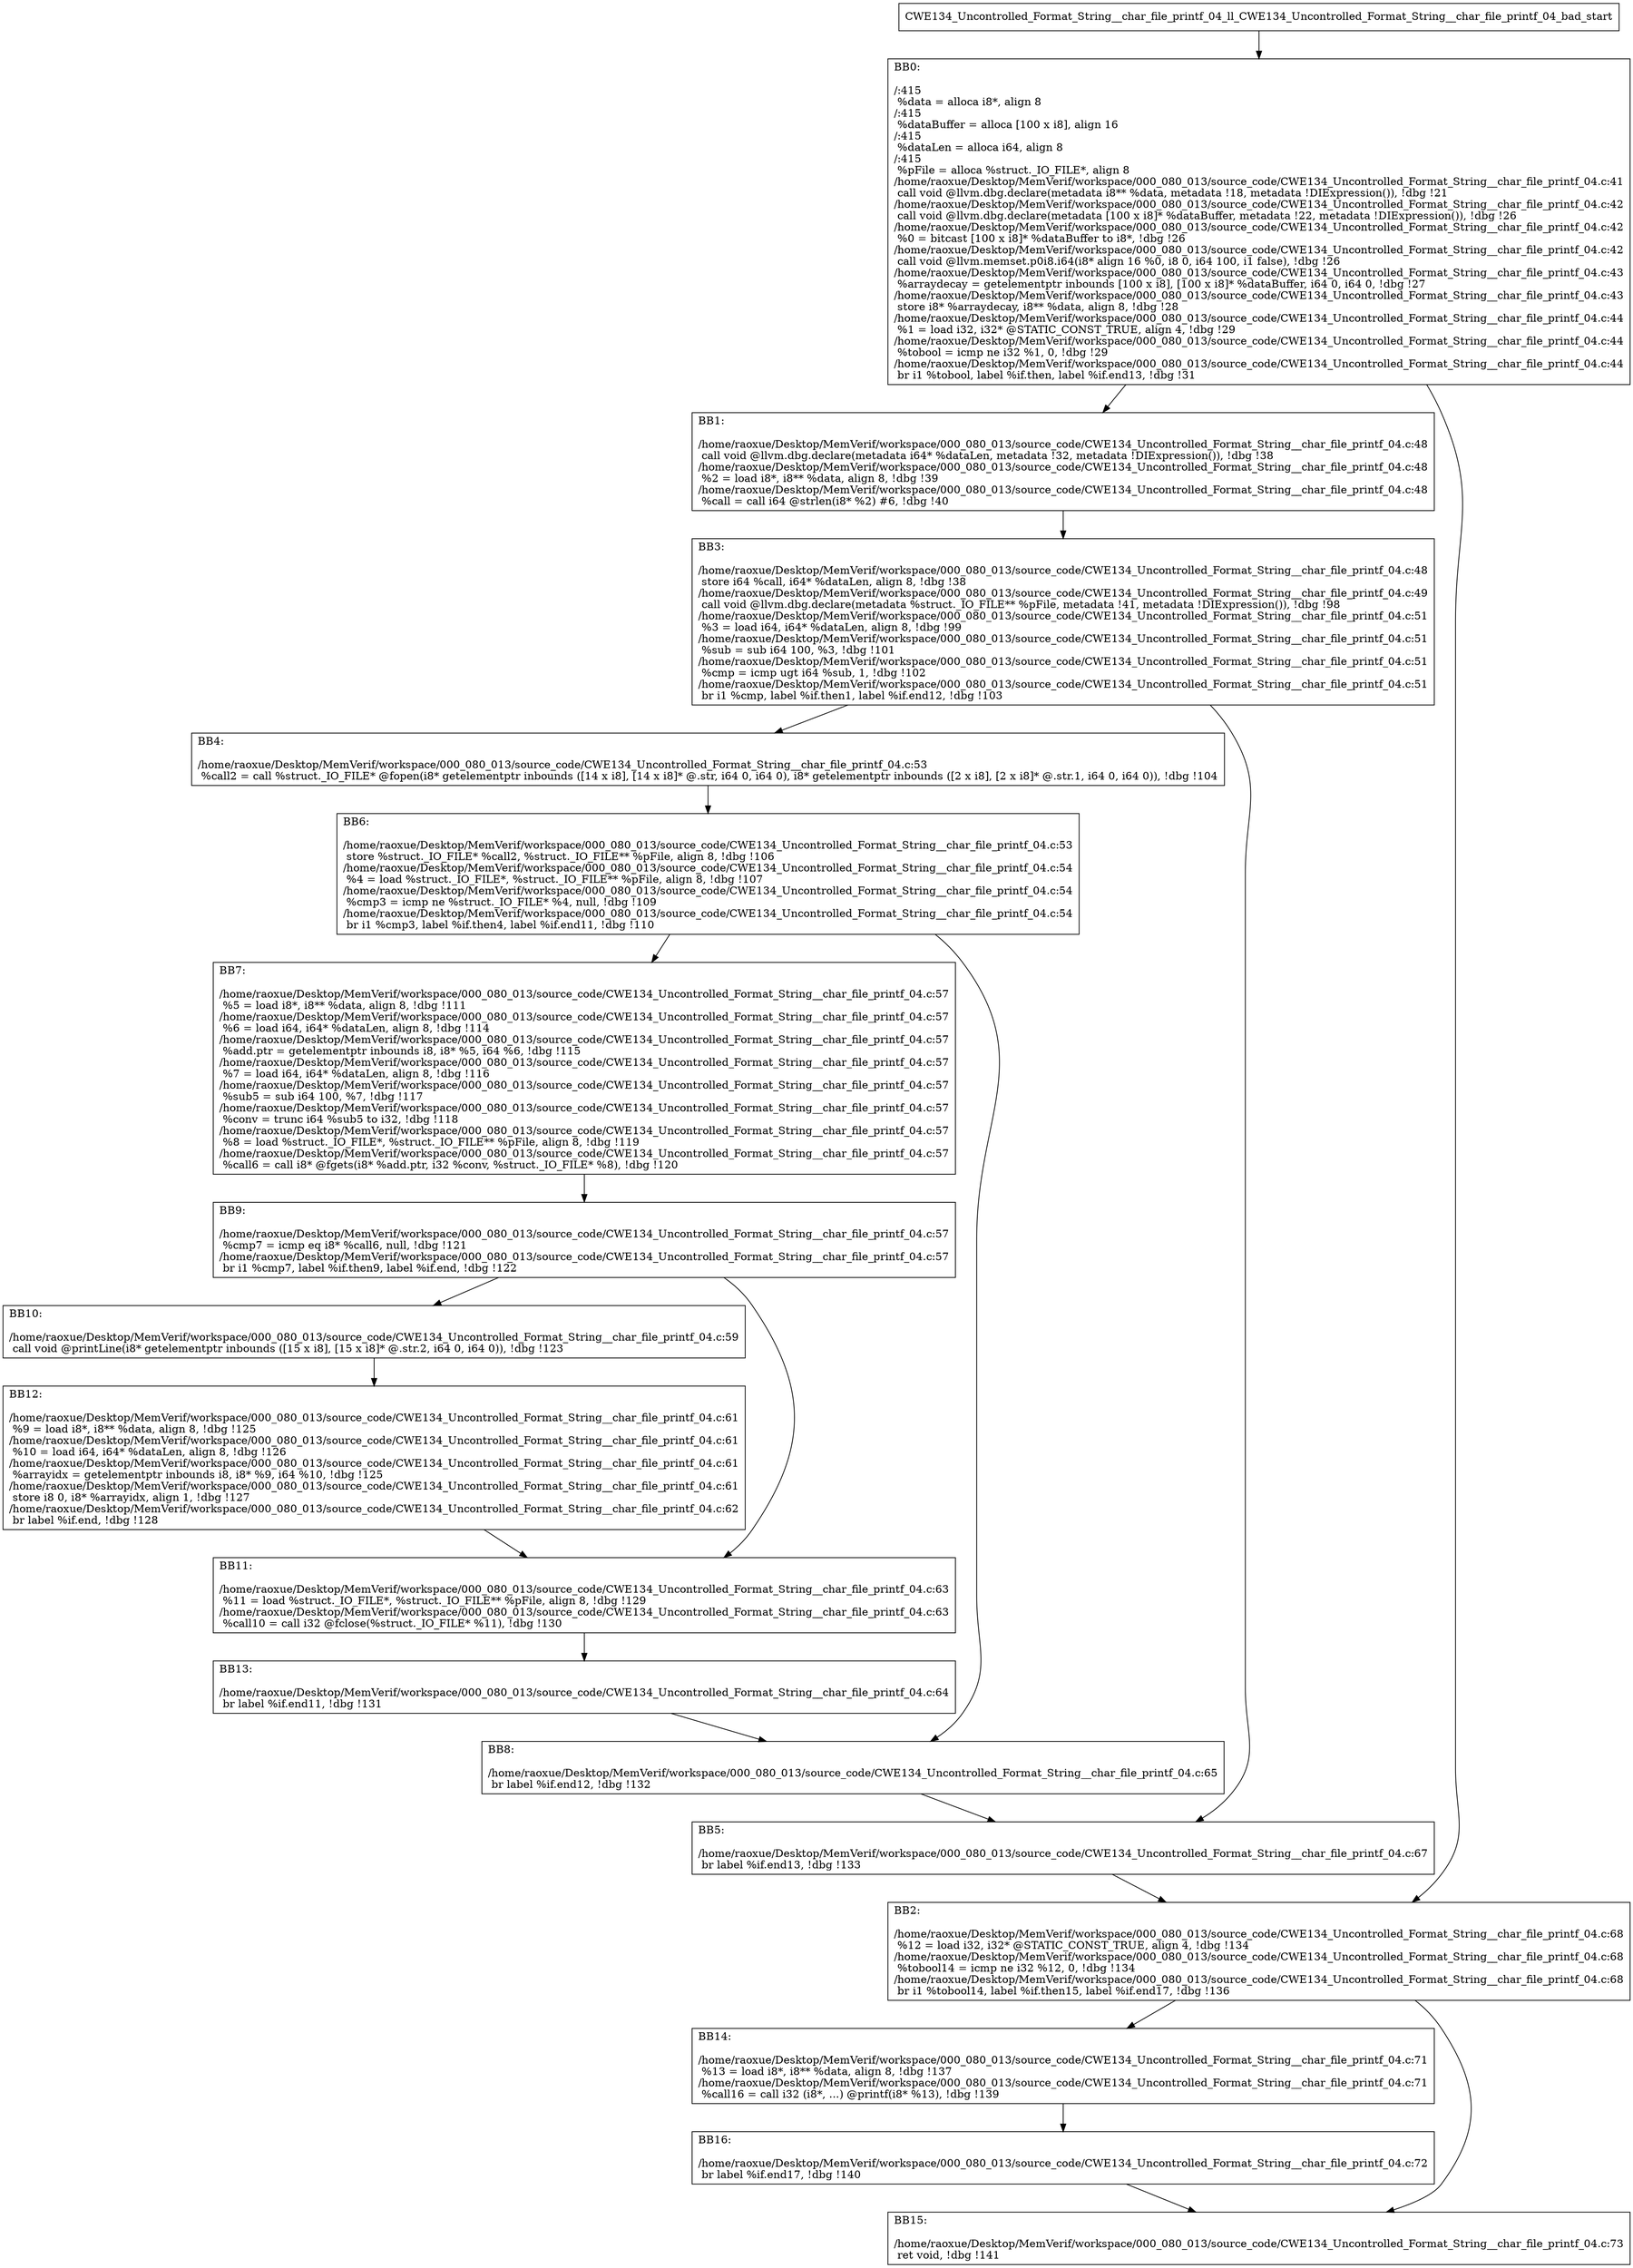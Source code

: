 digraph "CFG for'CWE134_Uncontrolled_Format_String__char_file_printf_04_ll_CWE134_Uncontrolled_Format_String__char_file_printf_04_bad' function" {
	BBCWE134_Uncontrolled_Format_String__char_file_printf_04_ll_CWE134_Uncontrolled_Format_String__char_file_printf_04_bad_start[shape=record,label="{CWE134_Uncontrolled_Format_String__char_file_printf_04_ll_CWE134_Uncontrolled_Format_String__char_file_printf_04_bad_start}"];
	BBCWE134_Uncontrolled_Format_String__char_file_printf_04_ll_CWE134_Uncontrolled_Format_String__char_file_printf_04_bad_start-> CWE134_Uncontrolled_Format_String__char_file_printf_04_ll_CWE134_Uncontrolled_Format_String__char_file_printf_04_badBB0;
	CWE134_Uncontrolled_Format_String__char_file_printf_04_ll_CWE134_Uncontrolled_Format_String__char_file_printf_04_badBB0 [shape=record, label="{BB0:\l\l/:415\l
  %data = alloca i8*, align 8\l
/:415\l
  %dataBuffer = alloca [100 x i8], align 16\l
/:415\l
  %dataLen = alloca i64, align 8\l
/:415\l
  %pFile = alloca %struct._IO_FILE*, align 8\l
/home/raoxue/Desktop/MemVerif/workspace/000_080_013/source_code/CWE134_Uncontrolled_Format_String__char_file_printf_04.c:41\l
  call void @llvm.dbg.declare(metadata i8** %data, metadata !18, metadata !DIExpression()), !dbg !21\l
/home/raoxue/Desktop/MemVerif/workspace/000_080_013/source_code/CWE134_Uncontrolled_Format_String__char_file_printf_04.c:42\l
  call void @llvm.dbg.declare(metadata [100 x i8]* %dataBuffer, metadata !22, metadata !DIExpression()), !dbg !26\l
/home/raoxue/Desktop/MemVerif/workspace/000_080_013/source_code/CWE134_Uncontrolled_Format_String__char_file_printf_04.c:42\l
  %0 = bitcast [100 x i8]* %dataBuffer to i8*, !dbg !26\l
/home/raoxue/Desktop/MemVerif/workspace/000_080_013/source_code/CWE134_Uncontrolled_Format_String__char_file_printf_04.c:42\l
  call void @llvm.memset.p0i8.i64(i8* align 16 %0, i8 0, i64 100, i1 false), !dbg !26\l
/home/raoxue/Desktop/MemVerif/workspace/000_080_013/source_code/CWE134_Uncontrolled_Format_String__char_file_printf_04.c:43\l
  %arraydecay = getelementptr inbounds [100 x i8], [100 x i8]* %dataBuffer, i64 0, i64 0, !dbg !27\l
/home/raoxue/Desktop/MemVerif/workspace/000_080_013/source_code/CWE134_Uncontrolled_Format_String__char_file_printf_04.c:43\l
  store i8* %arraydecay, i8** %data, align 8, !dbg !28\l
/home/raoxue/Desktop/MemVerif/workspace/000_080_013/source_code/CWE134_Uncontrolled_Format_String__char_file_printf_04.c:44\l
  %1 = load i32, i32* @STATIC_CONST_TRUE, align 4, !dbg !29\l
/home/raoxue/Desktop/MemVerif/workspace/000_080_013/source_code/CWE134_Uncontrolled_Format_String__char_file_printf_04.c:44\l
  %tobool = icmp ne i32 %1, 0, !dbg !29\l
/home/raoxue/Desktop/MemVerif/workspace/000_080_013/source_code/CWE134_Uncontrolled_Format_String__char_file_printf_04.c:44\l
  br i1 %tobool, label %if.then, label %if.end13, !dbg !31\l
}"];
	CWE134_Uncontrolled_Format_String__char_file_printf_04_ll_CWE134_Uncontrolled_Format_String__char_file_printf_04_badBB0-> CWE134_Uncontrolled_Format_String__char_file_printf_04_ll_CWE134_Uncontrolled_Format_String__char_file_printf_04_badBB1;
	CWE134_Uncontrolled_Format_String__char_file_printf_04_ll_CWE134_Uncontrolled_Format_String__char_file_printf_04_badBB0-> CWE134_Uncontrolled_Format_String__char_file_printf_04_ll_CWE134_Uncontrolled_Format_String__char_file_printf_04_badBB2;
	CWE134_Uncontrolled_Format_String__char_file_printf_04_ll_CWE134_Uncontrolled_Format_String__char_file_printf_04_badBB1 [shape=record, label="{BB1:\l\l/home/raoxue/Desktop/MemVerif/workspace/000_080_013/source_code/CWE134_Uncontrolled_Format_String__char_file_printf_04.c:48\l
  call void @llvm.dbg.declare(metadata i64* %dataLen, metadata !32, metadata !DIExpression()), !dbg !38\l
/home/raoxue/Desktop/MemVerif/workspace/000_080_013/source_code/CWE134_Uncontrolled_Format_String__char_file_printf_04.c:48\l
  %2 = load i8*, i8** %data, align 8, !dbg !39\l
/home/raoxue/Desktop/MemVerif/workspace/000_080_013/source_code/CWE134_Uncontrolled_Format_String__char_file_printf_04.c:48\l
  %call = call i64 @strlen(i8* %2) #6, !dbg !40\l
}"];
	CWE134_Uncontrolled_Format_String__char_file_printf_04_ll_CWE134_Uncontrolled_Format_String__char_file_printf_04_badBB1-> CWE134_Uncontrolled_Format_String__char_file_printf_04_ll_CWE134_Uncontrolled_Format_String__char_file_printf_04_badBB3;
	CWE134_Uncontrolled_Format_String__char_file_printf_04_ll_CWE134_Uncontrolled_Format_String__char_file_printf_04_badBB3 [shape=record, label="{BB3:\l\l/home/raoxue/Desktop/MemVerif/workspace/000_080_013/source_code/CWE134_Uncontrolled_Format_String__char_file_printf_04.c:48\l
  store i64 %call, i64* %dataLen, align 8, !dbg !38\l
/home/raoxue/Desktop/MemVerif/workspace/000_080_013/source_code/CWE134_Uncontrolled_Format_String__char_file_printf_04.c:49\l
  call void @llvm.dbg.declare(metadata %struct._IO_FILE** %pFile, metadata !41, metadata !DIExpression()), !dbg !98\l
/home/raoxue/Desktop/MemVerif/workspace/000_080_013/source_code/CWE134_Uncontrolled_Format_String__char_file_printf_04.c:51\l
  %3 = load i64, i64* %dataLen, align 8, !dbg !99\l
/home/raoxue/Desktop/MemVerif/workspace/000_080_013/source_code/CWE134_Uncontrolled_Format_String__char_file_printf_04.c:51\l
  %sub = sub i64 100, %3, !dbg !101\l
/home/raoxue/Desktop/MemVerif/workspace/000_080_013/source_code/CWE134_Uncontrolled_Format_String__char_file_printf_04.c:51\l
  %cmp = icmp ugt i64 %sub, 1, !dbg !102\l
/home/raoxue/Desktop/MemVerif/workspace/000_080_013/source_code/CWE134_Uncontrolled_Format_String__char_file_printf_04.c:51\l
  br i1 %cmp, label %if.then1, label %if.end12, !dbg !103\l
}"];
	CWE134_Uncontrolled_Format_String__char_file_printf_04_ll_CWE134_Uncontrolled_Format_String__char_file_printf_04_badBB3-> CWE134_Uncontrolled_Format_String__char_file_printf_04_ll_CWE134_Uncontrolled_Format_String__char_file_printf_04_badBB4;
	CWE134_Uncontrolled_Format_String__char_file_printf_04_ll_CWE134_Uncontrolled_Format_String__char_file_printf_04_badBB3-> CWE134_Uncontrolled_Format_String__char_file_printf_04_ll_CWE134_Uncontrolled_Format_String__char_file_printf_04_badBB5;
	CWE134_Uncontrolled_Format_String__char_file_printf_04_ll_CWE134_Uncontrolled_Format_String__char_file_printf_04_badBB4 [shape=record, label="{BB4:\l\l/home/raoxue/Desktop/MemVerif/workspace/000_080_013/source_code/CWE134_Uncontrolled_Format_String__char_file_printf_04.c:53\l
  %call2 = call %struct._IO_FILE* @fopen(i8* getelementptr inbounds ([14 x i8], [14 x i8]* @.str, i64 0, i64 0), i8* getelementptr inbounds ([2 x i8], [2 x i8]* @.str.1, i64 0, i64 0)), !dbg !104\l
}"];
	CWE134_Uncontrolled_Format_String__char_file_printf_04_ll_CWE134_Uncontrolled_Format_String__char_file_printf_04_badBB4-> CWE134_Uncontrolled_Format_String__char_file_printf_04_ll_CWE134_Uncontrolled_Format_String__char_file_printf_04_badBB6;
	CWE134_Uncontrolled_Format_String__char_file_printf_04_ll_CWE134_Uncontrolled_Format_String__char_file_printf_04_badBB6 [shape=record, label="{BB6:\l\l/home/raoxue/Desktop/MemVerif/workspace/000_080_013/source_code/CWE134_Uncontrolled_Format_String__char_file_printf_04.c:53\l
  store %struct._IO_FILE* %call2, %struct._IO_FILE** %pFile, align 8, !dbg !106\l
/home/raoxue/Desktop/MemVerif/workspace/000_080_013/source_code/CWE134_Uncontrolled_Format_String__char_file_printf_04.c:54\l
  %4 = load %struct._IO_FILE*, %struct._IO_FILE** %pFile, align 8, !dbg !107\l
/home/raoxue/Desktop/MemVerif/workspace/000_080_013/source_code/CWE134_Uncontrolled_Format_String__char_file_printf_04.c:54\l
  %cmp3 = icmp ne %struct._IO_FILE* %4, null, !dbg !109\l
/home/raoxue/Desktop/MemVerif/workspace/000_080_013/source_code/CWE134_Uncontrolled_Format_String__char_file_printf_04.c:54\l
  br i1 %cmp3, label %if.then4, label %if.end11, !dbg !110\l
}"];
	CWE134_Uncontrolled_Format_String__char_file_printf_04_ll_CWE134_Uncontrolled_Format_String__char_file_printf_04_badBB6-> CWE134_Uncontrolled_Format_String__char_file_printf_04_ll_CWE134_Uncontrolled_Format_String__char_file_printf_04_badBB7;
	CWE134_Uncontrolled_Format_String__char_file_printf_04_ll_CWE134_Uncontrolled_Format_String__char_file_printf_04_badBB6-> CWE134_Uncontrolled_Format_String__char_file_printf_04_ll_CWE134_Uncontrolled_Format_String__char_file_printf_04_badBB8;
	CWE134_Uncontrolled_Format_String__char_file_printf_04_ll_CWE134_Uncontrolled_Format_String__char_file_printf_04_badBB7 [shape=record, label="{BB7:\l\l/home/raoxue/Desktop/MemVerif/workspace/000_080_013/source_code/CWE134_Uncontrolled_Format_String__char_file_printf_04.c:57\l
  %5 = load i8*, i8** %data, align 8, !dbg !111\l
/home/raoxue/Desktop/MemVerif/workspace/000_080_013/source_code/CWE134_Uncontrolled_Format_String__char_file_printf_04.c:57\l
  %6 = load i64, i64* %dataLen, align 8, !dbg !114\l
/home/raoxue/Desktop/MemVerif/workspace/000_080_013/source_code/CWE134_Uncontrolled_Format_String__char_file_printf_04.c:57\l
  %add.ptr = getelementptr inbounds i8, i8* %5, i64 %6, !dbg !115\l
/home/raoxue/Desktop/MemVerif/workspace/000_080_013/source_code/CWE134_Uncontrolled_Format_String__char_file_printf_04.c:57\l
  %7 = load i64, i64* %dataLen, align 8, !dbg !116\l
/home/raoxue/Desktop/MemVerif/workspace/000_080_013/source_code/CWE134_Uncontrolled_Format_String__char_file_printf_04.c:57\l
  %sub5 = sub i64 100, %7, !dbg !117\l
/home/raoxue/Desktop/MemVerif/workspace/000_080_013/source_code/CWE134_Uncontrolled_Format_String__char_file_printf_04.c:57\l
  %conv = trunc i64 %sub5 to i32, !dbg !118\l
/home/raoxue/Desktop/MemVerif/workspace/000_080_013/source_code/CWE134_Uncontrolled_Format_String__char_file_printf_04.c:57\l
  %8 = load %struct._IO_FILE*, %struct._IO_FILE** %pFile, align 8, !dbg !119\l
/home/raoxue/Desktop/MemVerif/workspace/000_080_013/source_code/CWE134_Uncontrolled_Format_String__char_file_printf_04.c:57\l
  %call6 = call i8* @fgets(i8* %add.ptr, i32 %conv, %struct._IO_FILE* %8), !dbg !120\l
}"];
	CWE134_Uncontrolled_Format_String__char_file_printf_04_ll_CWE134_Uncontrolled_Format_String__char_file_printf_04_badBB7-> CWE134_Uncontrolled_Format_String__char_file_printf_04_ll_CWE134_Uncontrolled_Format_String__char_file_printf_04_badBB9;
	CWE134_Uncontrolled_Format_String__char_file_printf_04_ll_CWE134_Uncontrolled_Format_String__char_file_printf_04_badBB9 [shape=record, label="{BB9:\l\l/home/raoxue/Desktop/MemVerif/workspace/000_080_013/source_code/CWE134_Uncontrolled_Format_String__char_file_printf_04.c:57\l
  %cmp7 = icmp eq i8* %call6, null, !dbg !121\l
/home/raoxue/Desktop/MemVerif/workspace/000_080_013/source_code/CWE134_Uncontrolled_Format_String__char_file_printf_04.c:57\l
  br i1 %cmp7, label %if.then9, label %if.end, !dbg !122\l
}"];
	CWE134_Uncontrolled_Format_String__char_file_printf_04_ll_CWE134_Uncontrolled_Format_String__char_file_printf_04_badBB9-> CWE134_Uncontrolled_Format_String__char_file_printf_04_ll_CWE134_Uncontrolled_Format_String__char_file_printf_04_badBB10;
	CWE134_Uncontrolled_Format_String__char_file_printf_04_ll_CWE134_Uncontrolled_Format_String__char_file_printf_04_badBB9-> CWE134_Uncontrolled_Format_String__char_file_printf_04_ll_CWE134_Uncontrolled_Format_String__char_file_printf_04_badBB11;
	CWE134_Uncontrolled_Format_String__char_file_printf_04_ll_CWE134_Uncontrolled_Format_String__char_file_printf_04_badBB10 [shape=record, label="{BB10:\l\l/home/raoxue/Desktop/MemVerif/workspace/000_080_013/source_code/CWE134_Uncontrolled_Format_String__char_file_printf_04.c:59\l
  call void @printLine(i8* getelementptr inbounds ([15 x i8], [15 x i8]* @.str.2, i64 0, i64 0)), !dbg !123\l
}"];
	CWE134_Uncontrolled_Format_String__char_file_printf_04_ll_CWE134_Uncontrolled_Format_String__char_file_printf_04_badBB10-> CWE134_Uncontrolled_Format_String__char_file_printf_04_ll_CWE134_Uncontrolled_Format_String__char_file_printf_04_badBB12;
	CWE134_Uncontrolled_Format_String__char_file_printf_04_ll_CWE134_Uncontrolled_Format_String__char_file_printf_04_badBB12 [shape=record, label="{BB12:\l\l/home/raoxue/Desktop/MemVerif/workspace/000_080_013/source_code/CWE134_Uncontrolled_Format_String__char_file_printf_04.c:61\l
  %9 = load i8*, i8** %data, align 8, !dbg !125\l
/home/raoxue/Desktop/MemVerif/workspace/000_080_013/source_code/CWE134_Uncontrolled_Format_String__char_file_printf_04.c:61\l
  %10 = load i64, i64* %dataLen, align 8, !dbg !126\l
/home/raoxue/Desktop/MemVerif/workspace/000_080_013/source_code/CWE134_Uncontrolled_Format_String__char_file_printf_04.c:61\l
  %arrayidx = getelementptr inbounds i8, i8* %9, i64 %10, !dbg !125\l
/home/raoxue/Desktop/MemVerif/workspace/000_080_013/source_code/CWE134_Uncontrolled_Format_String__char_file_printf_04.c:61\l
  store i8 0, i8* %arrayidx, align 1, !dbg !127\l
/home/raoxue/Desktop/MemVerif/workspace/000_080_013/source_code/CWE134_Uncontrolled_Format_String__char_file_printf_04.c:62\l
  br label %if.end, !dbg !128\l
}"];
	CWE134_Uncontrolled_Format_String__char_file_printf_04_ll_CWE134_Uncontrolled_Format_String__char_file_printf_04_badBB12-> CWE134_Uncontrolled_Format_String__char_file_printf_04_ll_CWE134_Uncontrolled_Format_String__char_file_printf_04_badBB11;
	CWE134_Uncontrolled_Format_String__char_file_printf_04_ll_CWE134_Uncontrolled_Format_String__char_file_printf_04_badBB11 [shape=record, label="{BB11:\l\l/home/raoxue/Desktop/MemVerif/workspace/000_080_013/source_code/CWE134_Uncontrolled_Format_String__char_file_printf_04.c:63\l
  %11 = load %struct._IO_FILE*, %struct._IO_FILE** %pFile, align 8, !dbg !129\l
/home/raoxue/Desktop/MemVerif/workspace/000_080_013/source_code/CWE134_Uncontrolled_Format_String__char_file_printf_04.c:63\l
  %call10 = call i32 @fclose(%struct._IO_FILE* %11), !dbg !130\l
}"];
	CWE134_Uncontrolled_Format_String__char_file_printf_04_ll_CWE134_Uncontrolled_Format_String__char_file_printf_04_badBB11-> CWE134_Uncontrolled_Format_String__char_file_printf_04_ll_CWE134_Uncontrolled_Format_String__char_file_printf_04_badBB13;
	CWE134_Uncontrolled_Format_String__char_file_printf_04_ll_CWE134_Uncontrolled_Format_String__char_file_printf_04_badBB13 [shape=record, label="{BB13:\l\l/home/raoxue/Desktop/MemVerif/workspace/000_080_013/source_code/CWE134_Uncontrolled_Format_String__char_file_printf_04.c:64\l
  br label %if.end11, !dbg !131\l
}"];
	CWE134_Uncontrolled_Format_String__char_file_printf_04_ll_CWE134_Uncontrolled_Format_String__char_file_printf_04_badBB13-> CWE134_Uncontrolled_Format_String__char_file_printf_04_ll_CWE134_Uncontrolled_Format_String__char_file_printf_04_badBB8;
	CWE134_Uncontrolled_Format_String__char_file_printf_04_ll_CWE134_Uncontrolled_Format_String__char_file_printf_04_badBB8 [shape=record, label="{BB8:\l\l/home/raoxue/Desktop/MemVerif/workspace/000_080_013/source_code/CWE134_Uncontrolled_Format_String__char_file_printf_04.c:65\l
  br label %if.end12, !dbg !132\l
}"];
	CWE134_Uncontrolled_Format_String__char_file_printf_04_ll_CWE134_Uncontrolled_Format_String__char_file_printf_04_badBB8-> CWE134_Uncontrolled_Format_String__char_file_printf_04_ll_CWE134_Uncontrolled_Format_String__char_file_printf_04_badBB5;
	CWE134_Uncontrolled_Format_String__char_file_printf_04_ll_CWE134_Uncontrolled_Format_String__char_file_printf_04_badBB5 [shape=record, label="{BB5:\l\l/home/raoxue/Desktop/MemVerif/workspace/000_080_013/source_code/CWE134_Uncontrolled_Format_String__char_file_printf_04.c:67\l
  br label %if.end13, !dbg !133\l
}"];
	CWE134_Uncontrolled_Format_String__char_file_printf_04_ll_CWE134_Uncontrolled_Format_String__char_file_printf_04_badBB5-> CWE134_Uncontrolled_Format_String__char_file_printf_04_ll_CWE134_Uncontrolled_Format_String__char_file_printf_04_badBB2;
	CWE134_Uncontrolled_Format_String__char_file_printf_04_ll_CWE134_Uncontrolled_Format_String__char_file_printf_04_badBB2 [shape=record, label="{BB2:\l\l/home/raoxue/Desktop/MemVerif/workspace/000_080_013/source_code/CWE134_Uncontrolled_Format_String__char_file_printf_04.c:68\l
  %12 = load i32, i32* @STATIC_CONST_TRUE, align 4, !dbg !134\l
/home/raoxue/Desktop/MemVerif/workspace/000_080_013/source_code/CWE134_Uncontrolled_Format_String__char_file_printf_04.c:68\l
  %tobool14 = icmp ne i32 %12, 0, !dbg !134\l
/home/raoxue/Desktop/MemVerif/workspace/000_080_013/source_code/CWE134_Uncontrolled_Format_String__char_file_printf_04.c:68\l
  br i1 %tobool14, label %if.then15, label %if.end17, !dbg !136\l
}"];
	CWE134_Uncontrolled_Format_String__char_file_printf_04_ll_CWE134_Uncontrolled_Format_String__char_file_printf_04_badBB2-> CWE134_Uncontrolled_Format_String__char_file_printf_04_ll_CWE134_Uncontrolled_Format_String__char_file_printf_04_badBB14;
	CWE134_Uncontrolled_Format_String__char_file_printf_04_ll_CWE134_Uncontrolled_Format_String__char_file_printf_04_badBB2-> CWE134_Uncontrolled_Format_String__char_file_printf_04_ll_CWE134_Uncontrolled_Format_String__char_file_printf_04_badBB15;
	CWE134_Uncontrolled_Format_String__char_file_printf_04_ll_CWE134_Uncontrolled_Format_String__char_file_printf_04_badBB14 [shape=record, label="{BB14:\l\l/home/raoxue/Desktop/MemVerif/workspace/000_080_013/source_code/CWE134_Uncontrolled_Format_String__char_file_printf_04.c:71\l
  %13 = load i8*, i8** %data, align 8, !dbg !137\l
/home/raoxue/Desktop/MemVerif/workspace/000_080_013/source_code/CWE134_Uncontrolled_Format_String__char_file_printf_04.c:71\l
  %call16 = call i32 (i8*, ...) @printf(i8* %13), !dbg !139\l
}"];
	CWE134_Uncontrolled_Format_String__char_file_printf_04_ll_CWE134_Uncontrolled_Format_String__char_file_printf_04_badBB14-> CWE134_Uncontrolled_Format_String__char_file_printf_04_ll_CWE134_Uncontrolled_Format_String__char_file_printf_04_badBB16;
	CWE134_Uncontrolled_Format_String__char_file_printf_04_ll_CWE134_Uncontrolled_Format_String__char_file_printf_04_badBB16 [shape=record, label="{BB16:\l\l/home/raoxue/Desktop/MemVerif/workspace/000_080_013/source_code/CWE134_Uncontrolled_Format_String__char_file_printf_04.c:72\l
  br label %if.end17, !dbg !140\l
}"];
	CWE134_Uncontrolled_Format_String__char_file_printf_04_ll_CWE134_Uncontrolled_Format_String__char_file_printf_04_badBB16-> CWE134_Uncontrolled_Format_String__char_file_printf_04_ll_CWE134_Uncontrolled_Format_String__char_file_printf_04_badBB15;
	CWE134_Uncontrolled_Format_String__char_file_printf_04_ll_CWE134_Uncontrolled_Format_String__char_file_printf_04_badBB15 [shape=record, label="{BB15:\l\l/home/raoxue/Desktop/MemVerif/workspace/000_080_013/source_code/CWE134_Uncontrolled_Format_String__char_file_printf_04.c:73\l
  ret void, !dbg !141\l
}"];
}
